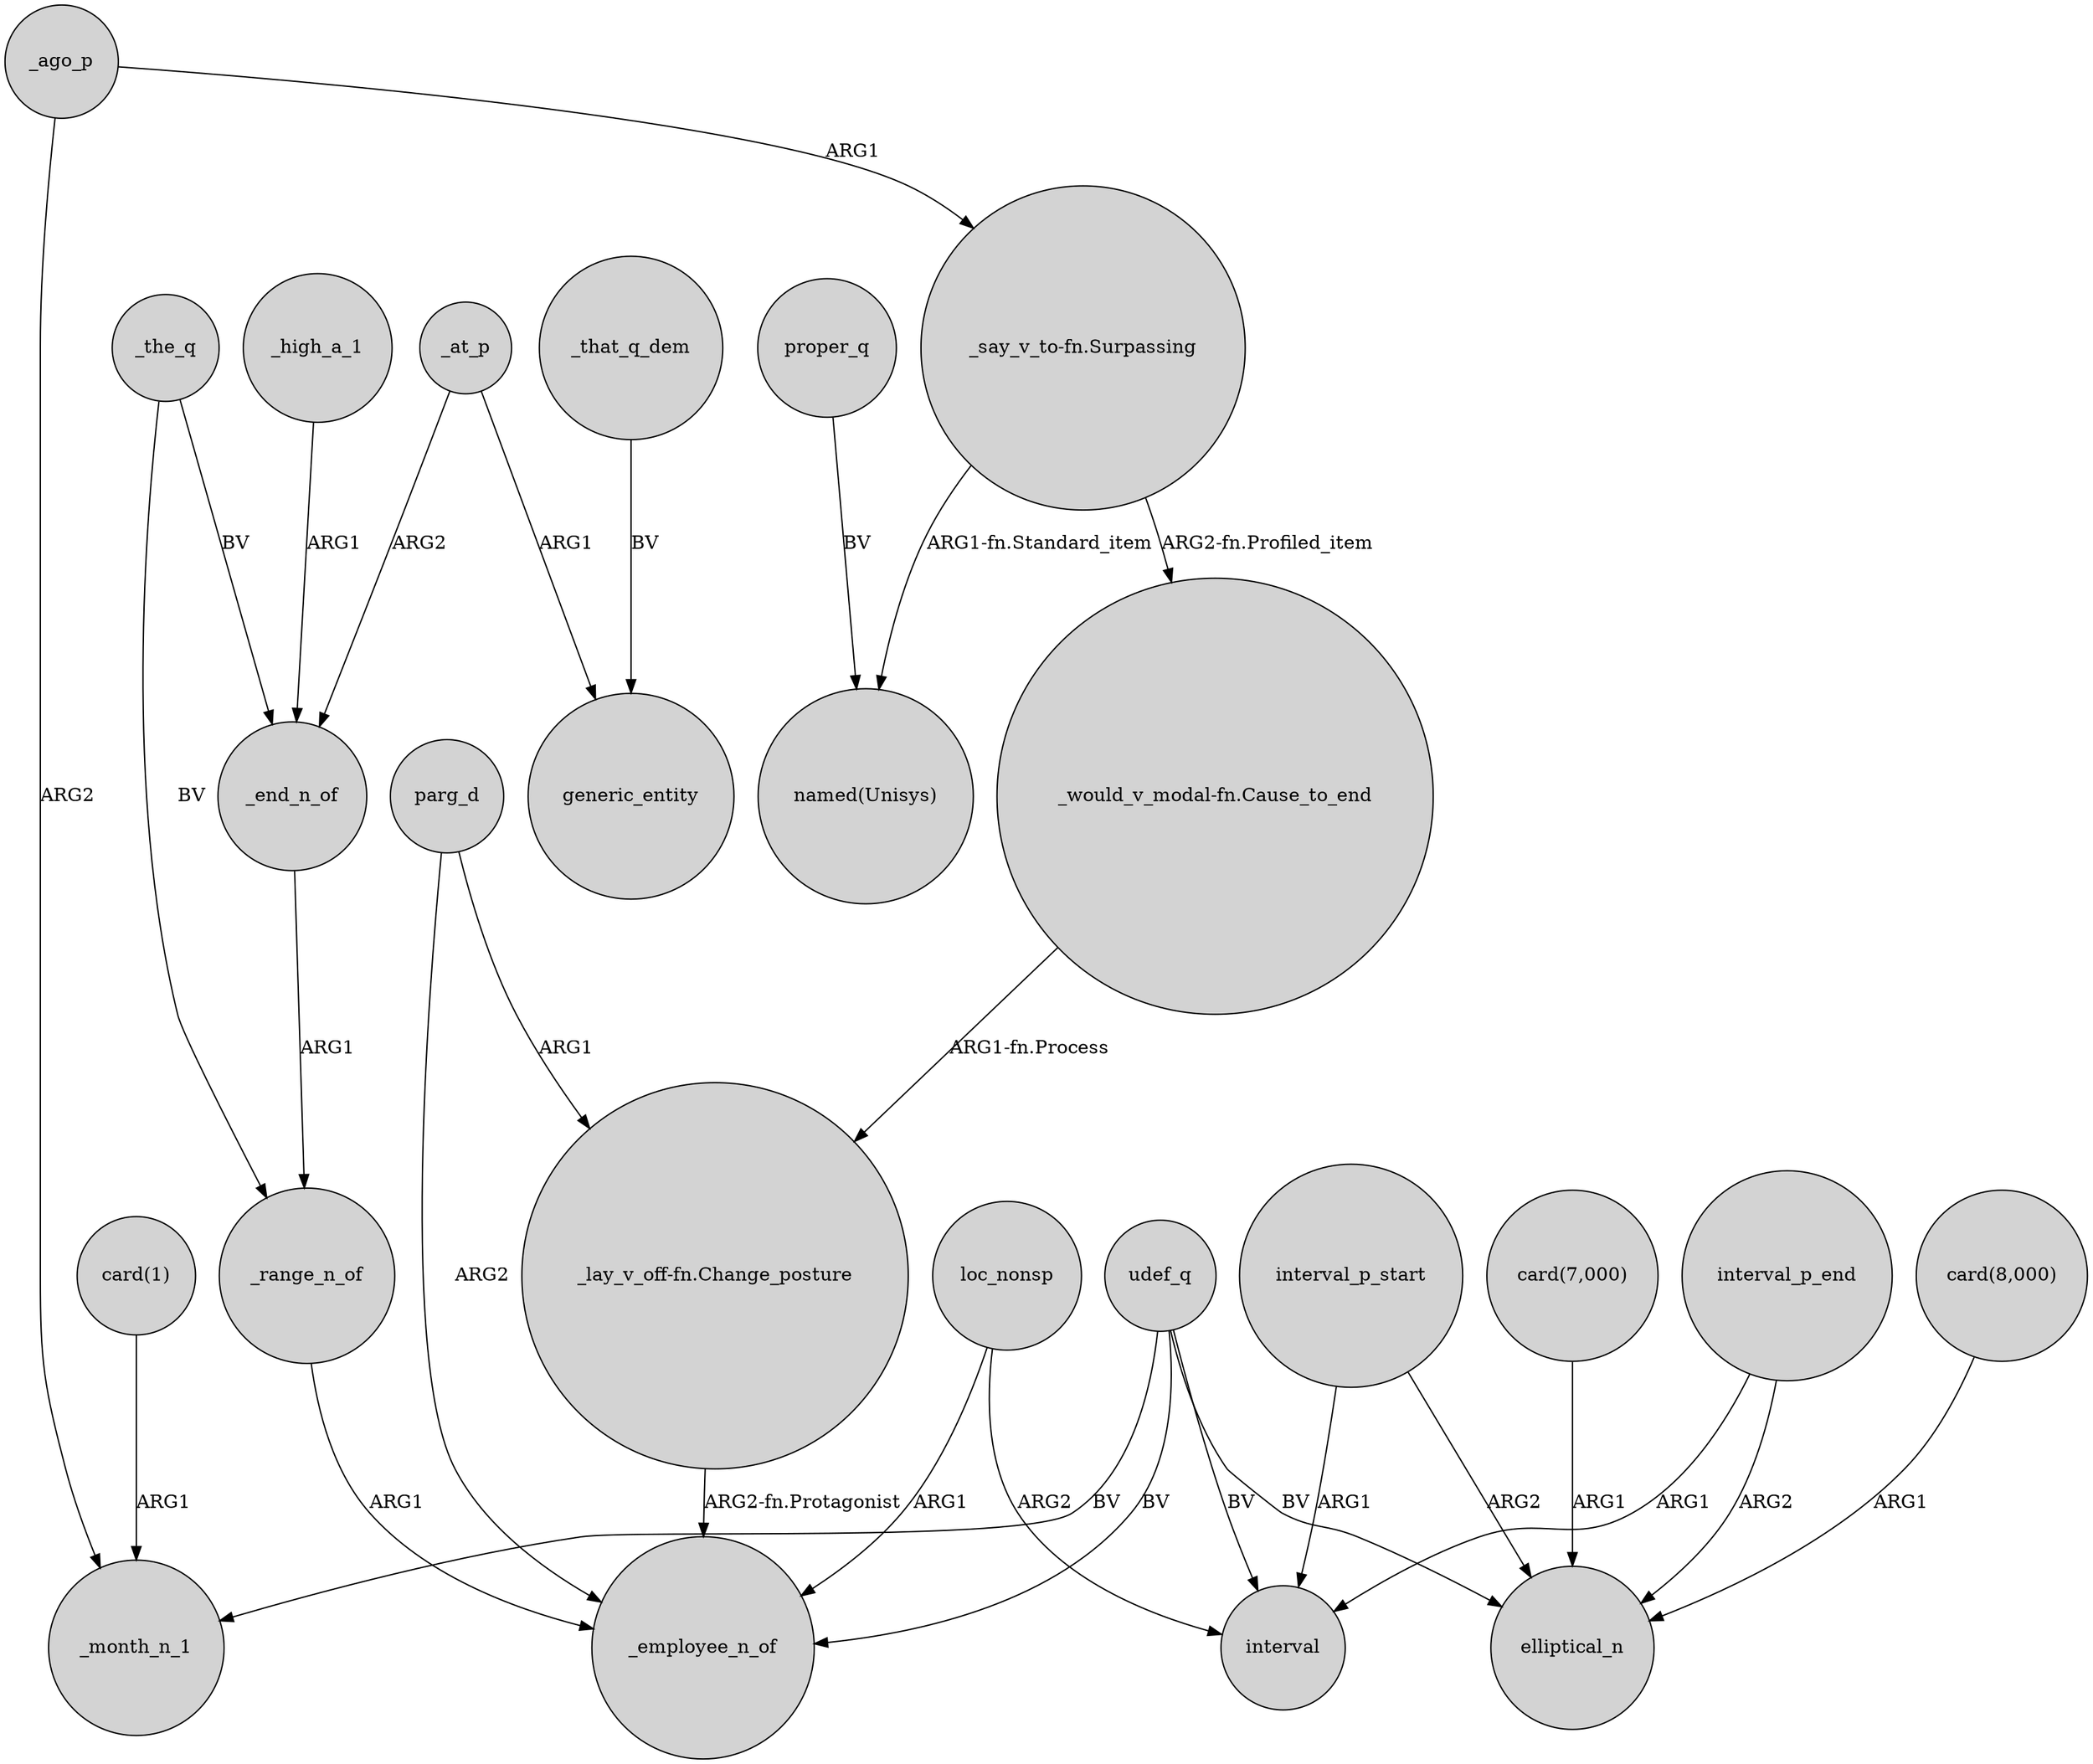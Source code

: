 digraph {
	node [shape=circle style=filled]
	udef_q -> _month_n_1 [label=BV]
	"_lay_v_off-fn.Change_posture" -> _employee_n_of [label="ARG2-fn.Protagonist"]
	_high_a_1 -> _end_n_of [label=ARG1]
	_at_p -> _end_n_of [label=ARG2]
	loc_nonsp -> interval [label=ARG2]
	interval_p_end -> elliptical_n [label=ARG2]
	parg_d -> _employee_n_of [label=ARG2]
	_the_q -> _range_n_of [label=BV]
	interval_p_start -> elliptical_n [label=ARG2]
	udef_q -> interval [label=BV]
	_end_n_of -> _range_n_of [label=ARG1]
	loc_nonsp -> _employee_n_of [label=ARG1]
	"_would_v_modal-fn.Cause_to_end" -> "_lay_v_off-fn.Change_posture" [label="ARG1-fn.Process"]
	interval_p_start -> interval [label=ARG1]
	proper_q -> "named(Unisys)" [label=BV]
	"_say_v_to-fn.Surpassing" -> "named(Unisys)" [label="ARG1-fn.Standard_item"]
	"_say_v_to-fn.Surpassing" -> "_would_v_modal-fn.Cause_to_end" [label="ARG2-fn.Profiled_item"]
	"card(1)" -> _month_n_1 [label=ARG1]
	"card(7,000)" -> elliptical_n [label=ARG1]
	interval_p_end -> interval [label=ARG1]
	_at_p -> generic_entity [label=ARG1]
	_ago_p -> _month_n_1 [label=ARG2]
	udef_q -> elliptical_n [label=BV]
	_that_q_dem -> generic_entity [label=BV]
	"card(8,000)" -> elliptical_n [label=ARG1]
	udef_q -> _employee_n_of [label=BV]
	_ago_p -> "_say_v_to-fn.Surpassing" [label=ARG1]
	_the_q -> _end_n_of [label=BV]
	_range_n_of -> _employee_n_of [label=ARG1]
	parg_d -> "_lay_v_off-fn.Change_posture" [label=ARG1]
}
